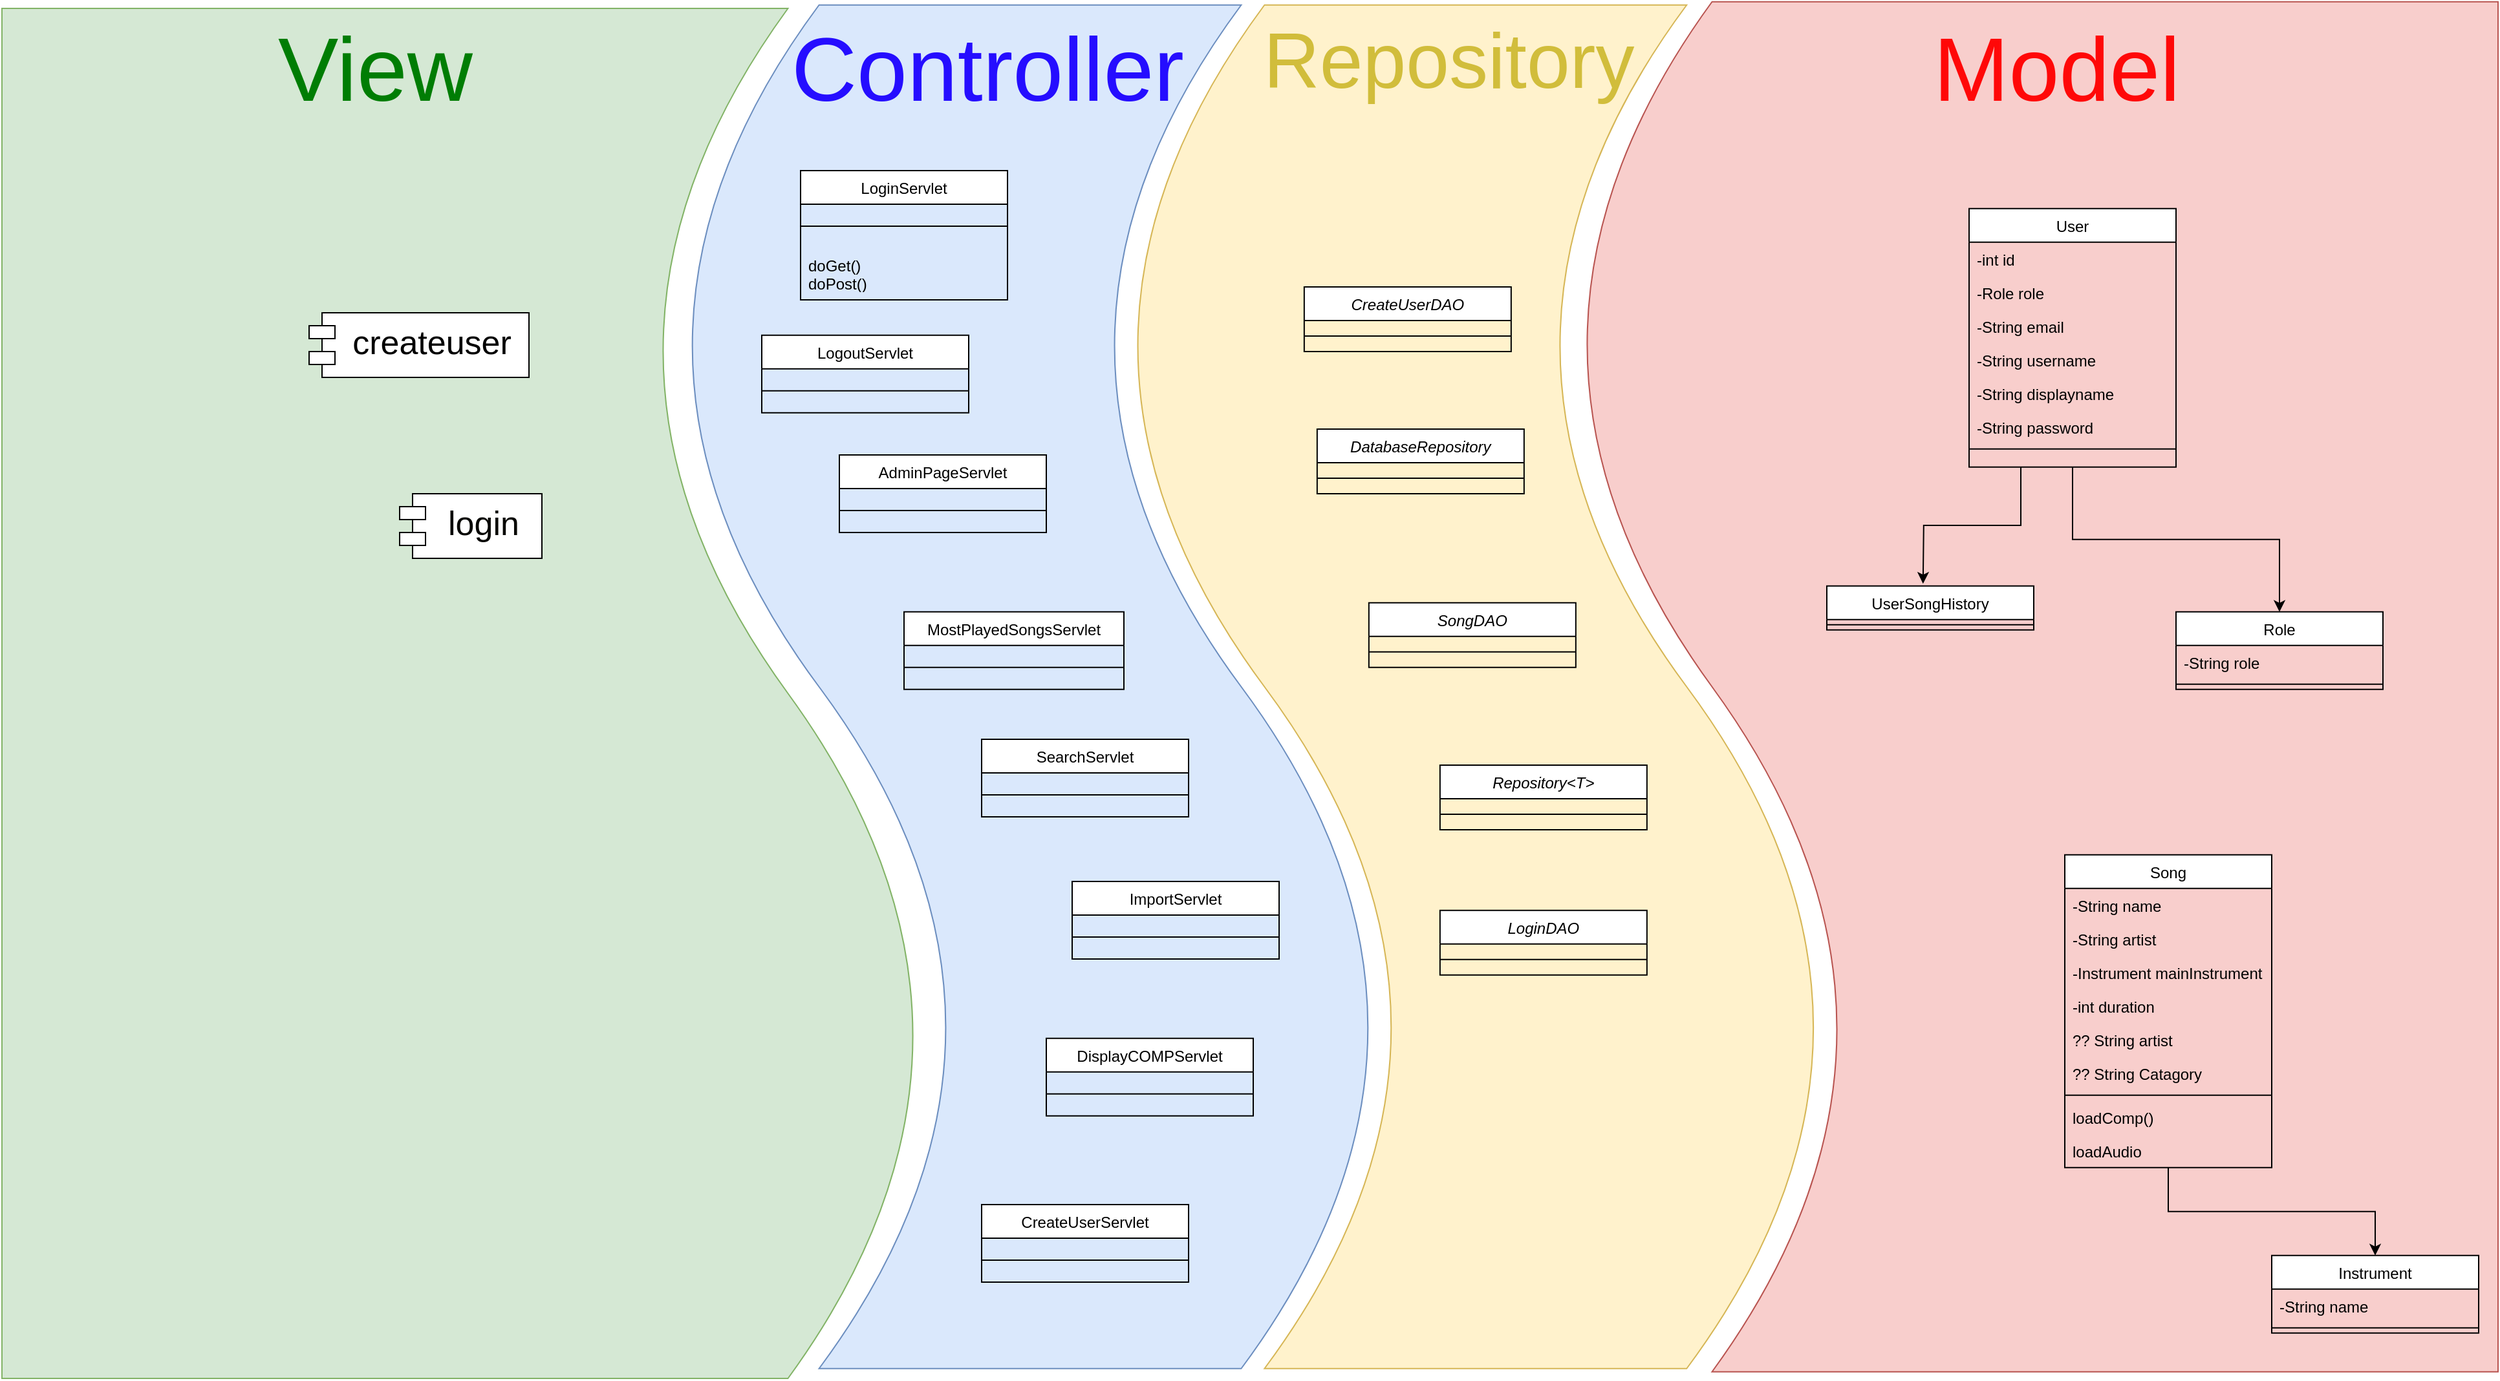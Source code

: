 <mxfile version="14.4.3" type="device"><diagram id="C5RBs43oDa-KdzZeNtuy" name="Page-1"><mxGraphModel dx="3044" dy="1878" grid="1" gridSize="10" guides="1" tooltips="1" connect="1" arrows="1" fold="1" page="1" pageScale="1" pageWidth="827" pageHeight="1169" math="0" shadow="0"><root><mxCell id="WIyWlLk6GJQsqaUBKTNV-0"/><mxCell id="WIyWlLk6GJQsqaUBKTNV-1" parent="WIyWlLk6GJQsqaUBKTNV-0"/><mxCell id="U07hk8CQEdqdBFjnbT-U-20" value="" style="shape=tape;whiteSpace=wrap;html=1;rotation=90;fillColor=#fff2cc;strokeColor=#d6b656;" vertex="1" parent="WIyWlLk6GJQsqaUBKTNV-1"><mxGeometry x="314.42" y="307.35" width="1055" height="544.07" as="geometry"/></mxCell><mxCell id="U07hk8CQEdqdBFjnbT-U-22" value="" style="shape=document;whiteSpace=wrap;html=1;boundedLbl=1;rotation=90;fillColor=#f8cecc;strokeColor=#b85450;" vertex="1" parent="WIyWlLk6GJQsqaUBKTNV-1"><mxGeometry x="745" y="221.88" width="1060" height="715" as="geometry"/></mxCell><mxCell id="U07hk8CQEdqdBFjnbT-U-23" style="edgeStyle=orthogonalEdgeStyle;rounded=0;orthogonalLoop=1;jettySize=auto;html=1;entryX=0.5;entryY=0;entryDx=0;entryDy=0;" edge="1" parent="WIyWlLk6GJQsqaUBKTNV-1" source="U07hk8CQEdqdBFjnbT-U-24" target="U07hk8CQEdqdBFjnbT-U-34"><mxGeometry relative="1" as="geometry"><mxPoint x="1489.5" y="1009.38" as="targetPoint"/></mxGeometry></mxCell><mxCell id="U07hk8CQEdqdBFjnbT-U-24" value="Song" style="swimlane;fontStyle=0;align=center;verticalAlign=top;childLayout=stackLayout;horizontal=1;startSize=26;horizontalStack=0;resizeParent=1;resizeLast=0;collapsible=1;marginBottom=0;rounded=0;shadow=0;strokeWidth=1;" vertex="1" parent="WIyWlLk6GJQsqaUBKTNV-1"><mxGeometry x="1297.5" y="709.38" width="160" height="242" as="geometry"><mxRectangle x="550" y="140" width="160" height="26" as="alternateBounds"/></mxGeometry></mxCell><mxCell id="U07hk8CQEdqdBFjnbT-U-25" value="-String name" style="text;align=left;verticalAlign=top;spacingLeft=4;spacingRight=4;overflow=hidden;rotatable=0;points=[[0,0.5],[1,0.5]];portConstraint=eastwest;" vertex="1" parent="U07hk8CQEdqdBFjnbT-U-24"><mxGeometry y="26" width="160" height="26" as="geometry"/></mxCell><mxCell id="U07hk8CQEdqdBFjnbT-U-26" value="-String artist" style="text;align=left;verticalAlign=top;spacingLeft=4;spacingRight=4;overflow=hidden;rotatable=0;points=[[0,0.5],[1,0.5]];portConstraint=eastwest;" vertex="1" parent="U07hk8CQEdqdBFjnbT-U-24"><mxGeometry y="52" width="160" height="26" as="geometry"/></mxCell><mxCell id="U07hk8CQEdqdBFjnbT-U-27" value="-Instrument mainInstrument" style="text;align=left;verticalAlign=top;spacingLeft=4;spacingRight=4;overflow=hidden;rotatable=0;points=[[0,0.5],[1,0.5]];portConstraint=eastwest;rounded=0;shadow=0;html=0;" vertex="1" parent="U07hk8CQEdqdBFjnbT-U-24"><mxGeometry y="78" width="160" height="26" as="geometry"/></mxCell><mxCell id="U07hk8CQEdqdBFjnbT-U-28" value="-int duration" style="text;align=left;verticalAlign=top;spacingLeft=4;spacingRight=4;overflow=hidden;rotatable=0;points=[[0,0.5],[1,0.5]];portConstraint=eastwest;rounded=0;shadow=0;html=0;" vertex="1" parent="U07hk8CQEdqdBFjnbT-U-24"><mxGeometry y="104" width="160" height="26" as="geometry"/></mxCell><mxCell id="U07hk8CQEdqdBFjnbT-U-29" value="?? String artist" style="text;align=left;verticalAlign=top;spacingLeft=4;spacingRight=4;overflow=hidden;rotatable=0;points=[[0,0.5],[1,0.5]];portConstraint=eastwest;rounded=0;shadow=0;html=0;" vertex="1" parent="U07hk8CQEdqdBFjnbT-U-24"><mxGeometry y="130" width="160" height="26" as="geometry"/></mxCell><mxCell id="U07hk8CQEdqdBFjnbT-U-30" value="?? String Catagory" style="text;align=left;verticalAlign=top;spacingLeft=4;spacingRight=4;overflow=hidden;rotatable=0;points=[[0,0.5],[1,0.5]];portConstraint=eastwest;rounded=0;shadow=0;html=0;" vertex="1" parent="U07hk8CQEdqdBFjnbT-U-24"><mxGeometry y="156" width="160" height="26" as="geometry"/></mxCell><mxCell id="U07hk8CQEdqdBFjnbT-U-31" value="" style="line;html=1;strokeWidth=1;align=left;verticalAlign=middle;spacingTop=-1;spacingLeft=3;spacingRight=3;rotatable=0;labelPosition=right;points=[];portConstraint=eastwest;" vertex="1" parent="U07hk8CQEdqdBFjnbT-U-24"><mxGeometry y="182" width="160" height="8" as="geometry"/></mxCell><mxCell id="U07hk8CQEdqdBFjnbT-U-32" value="loadComp()" style="text;align=left;verticalAlign=top;spacingLeft=4;spacingRight=4;overflow=hidden;rotatable=0;points=[[0,0.5],[1,0.5]];portConstraint=eastwest;" vertex="1" parent="U07hk8CQEdqdBFjnbT-U-24"><mxGeometry y="190" width="160" height="26" as="geometry"/></mxCell><mxCell id="U07hk8CQEdqdBFjnbT-U-33" value="loadAudio" style="text;align=left;verticalAlign=top;spacingLeft=4;spacingRight=4;overflow=hidden;rotatable=0;points=[[0,0.5],[1,0.5]];portConstraint=eastwest;" vertex="1" parent="U07hk8CQEdqdBFjnbT-U-24"><mxGeometry y="216" width="160" height="26" as="geometry"/></mxCell><mxCell id="U07hk8CQEdqdBFjnbT-U-34" value="Instrument" style="swimlane;fontStyle=0;align=center;verticalAlign=top;childLayout=stackLayout;horizontal=1;startSize=26;horizontalStack=0;resizeParent=1;resizeLast=0;collapsible=1;marginBottom=0;rounded=0;shadow=0;strokeWidth=1;" vertex="1" parent="WIyWlLk6GJQsqaUBKTNV-1"><mxGeometry x="1457.5" y="1019.38" width="160" height="60" as="geometry"><mxRectangle x="340" y="380" width="170" height="26" as="alternateBounds"/></mxGeometry></mxCell><mxCell id="U07hk8CQEdqdBFjnbT-U-35" value="-String name" style="text;align=left;verticalAlign=top;spacingLeft=4;spacingRight=4;overflow=hidden;rotatable=0;points=[[0,0.5],[1,0.5]];portConstraint=eastwest;" vertex="1" parent="U07hk8CQEdqdBFjnbT-U-34"><mxGeometry y="26" width="160" height="26" as="geometry"/></mxCell><mxCell id="U07hk8CQEdqdBFjnbT-U-36" value="" style="line;html=1;strokeWidth=1;align=left;verticalAlign=middle;spacingTop=-1;spacingLeft=3;spacingRight=3;rotatable=0;labelPosition=right;points=[];portConstraint=eastwest;" vertex="1" parent="U07hk8CQEdqdBFjnbT-U-34"><mxGeometry y="52" width="160" height="8" as="geometry"/></mxCell><mxCell id="U07hk8CQEdqdBFjnbT-U-37" style="edgeStyle=orthogonalEdgeStyle;rounded=0;orthogonalLoop=1;jettySize=auto;html=1;entryX=0.5;entryY=0;entryDx=0;entryDy=0;" edge="1" parent="WIyWlLk6GJQsqaUBKTNV-1" source="U07hk8CQEdqdBFjnbT-U-38" target="U07hk8CQEdqdBFjnbT-U-46"><mxGeometry relative="1" as="geometry"><mxPoint x="1415.5" y="511.38" as="targetPoint"/></mxGeometry></mxCell><mxCell id="U07hk8CQEdqdBFjnbT-U-38" value="User" style="swimlane;fontStyle=0;align=center;verticalAlign=top;childLayout=stackLayout;horizontal=1;startSize=26;horizontalStack=0;resizeParent=1;resizeLast=0;collapsible=1;marginBottom=0;rounded=0;shadow=0;strokeWidth=1;" vertex="1" parent="WIyWlLk6GJQsqaUBKTNV-1"><mxGeometry x="1223.5" y="209.38" width="160" height="200" as="geometry"><mxRectangle x="550" y="140" width="160" height="26" as="alternateBounds"/></mxGeometry></mxCell><mxCell id="U07hk8CQEdqdBFjnbT-U-39" value="-int id" style="text;align=left;verticalAlign=top;spacingLeft=4;spacingRight=4;overflow=hidden;rotatable=0;points=[[0,0.5],[1,0.5]];portConstraint=eastwest;" vertex="1" parent="U07hk8CQEdqdBFjnbT-U-38"><mxGeometry y="26" width="160" height="26" as="geometry"/></mxCell><mxCell id="U07hk8CQEdqdBFjnbT-U-40" value="-Role role" style="text;align=left;verticalAlign=top;spacingLeft=4;spacingRight=4;overflow=hidden;rotatable=0;points=[[0,0.5],[1,0.5]];portConstraint=eastwest;rounded=0;shadow=0;html=0;" vertex="1" parent="U07hk8CQEdqdBFjnbT-U-38"><mxGeometry y="52" width="160" height="26" as="geometry"/></mxCell><mxCell id="U07hk8CQEdqdBFjnbT-U-41" value="-String email" style="text;align=left;verticalAlign=top;spacingLeft=4;spacingRight=4;overflow=hidden;rotatable=0;points=[[0,0.5],[1,0.5]];portConstraint=eastwest;rounded=0;shadow=0;html=0;" vertex="1" parent="U07hk8CQEdqdBFjnbT-U-38"><mxGeometry y="78" width="160" height="26" as="geometry"/></mxCell><mxCell id="U07hk8CQEdqdBFjnbT-U-42" value="-String username" style="text;align=left;verticalAlign=top;spacingLeft=4;spacingRight=4;overflow=hidden;rotatable=0;points=[[0,0.5],[1,0.5]];portConstraint=eastwest;rounded=0;shadow=0;html=0;" vertex="1" parent="U07hk8CQEdqdBFjnbT-U-38"><mxGeometry y="104" width="160" height="26" as="geometry"/></mxCell><mxCell id="U07hk8CQEdqdBFjnbT-U-43" value="-String displayname" style="text;align=left;verticalAlign=top;spacingLeft=4;spacingRight=4;overflow=hidden;rotatable=0;points=[[0,0.5],[1,0.5]];portConstraint=eastwest;rounded=0;shadow=0;html=0;" vertex="1" parent="U07hk8CQEdqdBFjnbT-U-38"><mxGeometry y="130" width="160" height="26" as="geometry"/></mxCell><mxCell id="U07hk8CQEdqdBFjnbT-U-44" value="-String password" style="text;align=left;verticalAlign=top;spacingLeft=4;spacingRight=4;overflow=hidden;rotatable=0;points=[[0,0.5],[1,0.5]];portConstraint=eastwest;rounded=0;shadow=0;html=0;" vertex="1" parent="U07hk8CQEdqdBFjnbT-U-38"><mxGeometry y="156" width="160" height="26" as="geometry"/></mxCell><mxCell id="U07hk8CQEdqdBFjnbT-U-45" value="" style="line;html=1;strokeWidth=1;align=left;verticalAlign=middle;spacingTop=-1;spacingLeft=3;spacingRight=3;rotatable=0;labelPosition=right;points=[];portConstraint=eastwest;" vertex="1" parent="U07hk8CQEdqdBFjnbT-U-38"><mxGeometry y="182" width="160" height="8" as="geometry"/></mxCell><mxCell id="U07hk8CQEdqdBFjnbT-U-46" value="Role" style="swimlane;fontStyle=0;align=center;verticalAlign=top;childLayout=stackLayout;horizontal=1;startSize=26;horizontalStack=0;resizeParent=1;resizeLast=0;collapsible=1;marginBottom=0;rounded=0;shadow=0;strokeWidth=1;" vertex="1" parent="WIyWlLk6GJQsqaUBKTNV-1"><mxGeometry x="1383.5" y="521.38" width="160" height="60" as="geometry"><mxRectangle x="340" y="380" width="170" height="26" as="alternateBounds"/></mxGeometry></mxCell><mxCell id="U07hk8CQEdqdBFjnbT-U-47" value="-String role" style="text;align=left;verticalAlign=top;spacingLeft=4;spacingRight=4;overflow=hidden;rotatable=0;points=[[0,0.5],[1,0.5]];portConstraint=eastwest;" vertex="1" parent="U07hk8CQEdqdBFjnbT-U-46"><mxGeometry y="26" width="160" height="26" as="geometry"/></mxCell><mxCell id="U07hk8CQEdqdBFjnbT-U-48" value="" style="line;html=1;strokeWidth=1;align=left;verticalAlign=middle;spacingTop=-1;spacingLeft=3;spacingRight=3;rotatable=0;labelPosition=right;points=[];portConstraint=eastwest;" vertex="1" parent="U07hk8CQEdqdBFjnbT-U-46"><mxGeometry y="52" width="160" height="8" as="geometry"/></mxCell><mxCell id="U07hk8CQEdqdBFjnbT-U-49" style="edgeStyle=orthogonalEdgeStyle;rounded=0;orthogonalLoop=1;jettySize=auto;html=1;entryX=0.465;entryY=-0.052;entryDx=0;entryDy=0;entryPerimeter=0;exitX=0.25;exitY=1;exitDx=0;exitDy=0;" edge="1" parent="WIyWlLk6GJQsqaUBKTNV-1" source="U07hk8CQEdqdBFjnbT-U-38"><mxGeometry relative="1" as="geometry"><mxPoint x="1187.9" y="499.612" as="targetPoint"/><mxPoint x="1253.5" y="411.38" as="sourcePoint"/></mxGeometry></mxCell><mxCell id="U07hk8CQEdqdBFjnbT-U-50" value="UserSongHistory" style="swimlane;fontStyle=0;align=center;verticalAlign=top;childLayout=stackLayout;horizontal=1;startSize=26;horizontalStack=0;resizeParent=1;resizeLast=0;collapsible=1;marginBottom=0;rounded=0;shadow=0;strokeWidth=1;" vertex="1" parent="WIyWlLk6GJQsqaUBKTNV-1"><mxGeometry x="1113.5" y="501.38" width="160" height="34" as="geometry"><mxRectangle x="340" y="380" width="170" height="26" as="alternateBounds"/></mxGeometry></mxCell><mxCell id="U07hk8CQEdqdBFjnbT-U-51" value="" style="line;html=1;strokeWidth=1;align=left;verticalAlign=middle;spacingTop=-1;spacingLeft=3;spacingRight=3;rotatable=0;labelPosition=right;points=[];portConstraint=eastwest;" vertex="1" parent="U07hk8CQEdqdBFjnbT-U-50"><mxGeometry y="26" width="160" height="8" as="geometry"/></mxCell><mxCell id="U07hk8CQEdqdBFjnbT-U-53" value="" style="shape=document;whiteSpace=wrap;html=1;boundedLbl=1;rotation=-90;fillColor=#d5e8d4;strokeColor=#82b366;" vertex="1" parent="WIyWlLk6GJQsqaUBKTNV-1"><mxGeometry x="-470" y="227" width="1060" height="715" as="geometry"/></mxCell><mxCell id="U07hk8CQEdqdBFjnbT-U-54" value="CreateUserDAO" style="swimlane;fontStyle=2;align=center;verticalAlign=top;childLayout=stackLayout;horizontal=1;startSize=26;horizontalStack=0;resizeParent=1;resizeLast=0;collapsible=1;marginBottom=0;rounded=0;shadow=0;strokeWidth=1;" vertex="1" parent="WIyWlLk6GJQsqaUBKTNV-1"><mxGeometry x="709.42" y="270" width="160" height="50" as="geometry"><mxRectangle x="230" y="140" width="160" height="26" as="alternateBounds"/></mxGeometry></mxCell><mxCell id="U07hk8CQEdqdBFjnbT-U-56" value="" style="line;html=1;strokeWidth=1;align=left;verticalAlign=middle;spacingTop=-1;spacingLeft=3;spacingRight=3;rotatable=0;labelPosition=right;points=[];portConstraint=eastwest;" vertex="1" parent="U07hk8CQEdqdBFjnbT-U-54"><mxGeometry y="26" width="160" height="24" as="geometry"/></mxCell><mxCell id="U07hk8CQEdqdBFjnbT-U-64" value="Model" style="text;align=left;verticalAlign=top;spacingLeft=4;spacingRight=4;overflow=hidden;rotatable=0;points=[[0,0.5],[1,0.5]];portConstraint=eastwest;rounded=0;shadow=0;html=0;fontSize=70;fontColor=#FF0808;" vertex="1" parent="WIyWlLk6GJQsqaUBKTNV-1"><mxGeometry x="1190" y="50" width="245.77" height="120" as="geometry"/></mxCell><mxCell id="U07hk8CQEdqdBFjnbT-U-66" value="View" style="text;align=left;verticalAlign=top;spacingLeft=4;spacingRight=4;overflow=hidden;rotatable=0;points=[[0,0.5],[1,0.5]];portConstraint=eastwest;rounded=0;shadow=0;html=0;fontSize=70;fontColor=#007D04;" vertex="1" parent="WIyWlLk6GJQsqaUBKTNV-1"><mxGeometry x="-90" y="50" width="350" height="120" as="geometry"/></mxCell><mxCell id="U07hk8CQEdqdBFjnbT-U-85" value="SongDAO" style="swimlane;fontStyle=2;align=center;verticalAlign=top;childLayout=stackLayout;horizontal=1;startSize=26;horizontalStack=0;resizeParent=1;resizeLast=0;collapsible=1;marginBottom=0;rounded=0;shadow=0;strokeWidth=1;" vertex="1" parent="WIyWlLk6GJQsqaUBKTNV-1"><mxGeometry x="759.42" y="514.38" width="160" height="50" as="geometry"><mxRectangle x="230" y="140" width="160" height="26" as="alternateBounds"/></mxGeometry></mxCell><mxCell id="U07hk8CQEdqdBFjnbT-U-86" value="" style="line;html=1;strokeWidth=1;align=left;verticalAlign=middle;spacingTop=-1;spacingLeft=3;spacingRight=3;rotatable=0;labelPosition=right;points=[];portConstraint=eastwest;" vertex="1" parent="U07hk8CQEdqdBFjnbT-U-85"><mxGeometry y="26" width="160" height="24" as="geometry"/></mxCell><mxCell id="U07hk8CQEdqdBFjnbT-U-87" value="LoginDAO" style="swimlane;fontStyle=2;align=center;verticalAlign=top;childLayout=stackLayout;horizontal=1;startSize=26;horizontalStack=0;resizeParent=1;resizeLast=0;collapsible=1;marginBottom=0;rounded=0;shadow=0;strokeWidth=1;" vertex="1" parent="WIyWlLk6GJQsqaUBKTNV-1"><mxGeometry x="814.42" y="752.38" width="160" height="50" as="geometry"><mxRectangle x="230" y="140" width="160" height="26" as="alternateBounds"/></mxGeometry></mxCell><mxCell id="U07hk8CQEdqdBFjnbT-U-88" value="" style="line;html=1;strokeWidth=1;align=left;verticalAlign=middle;spacingTop=-1;spacingLeft=3;spacingRight=3;rotatable=0;labelPosition=right;points=[];portConstraint=eastwest;" vertex="1" parent="U07hk8CQEdqdBFjnbT-U-87"><mxGeometry y="26" width="160" height="24" as="geometry"/></mxCell><mxCell id="U07hk8CQEdqdBFjnbT-U-89" value="" style="shape=tape;whiteSpace=wrap;html=1;rotation=90;fillColor=#dae8fc;strokeColor=#6c8ebf;" vertex="1" parent="WIyWlLk6GJQsqaUBKTNV-1"><mxGeometry x="-30" y="307.35" width="1055" height="544.07" as="geometry"/></mxCell><mxCell id="U07hk8CQEdqdBFjnbT-U-90" value="LoginServlet" style="swimlane;fontStyle=0;align=center;verticalAlign=top;childLayout=stackLayout;horizontal=1;startSize=26;horizontalStack=0;resizeParent=1;resizeLast=0;collapsible=1;marginBottom=0;rounded=0;shadow=0;strokeWidth=1;" vertex="1" parent="WIyWlLk6GJQsqaUBKTNV-1"><mxGeometry x="320" y="180" width="160" height="100" as="geometry"><mxRectangle x="340" y="380" width="170" height="26" as="alternateBounds"/></mxGeometry></mxCell><mxCell id="U07hk8CQEdqdBFjnbT-U-91" value="" style="line;html=1;strokeWidth=1;align=left;verticalAlign=middle;spacingTop=-1;spacingLeft=3;spacingRight=3;rotatable=0;labelPosition=right;points=[];portConstraint=eastwest;" vertex="1" parent="U07hk8CQEdqdBFjnbT-U-90"><mxGeometry y="26" width="160" height="34" as="geometry"/></mxCell><mxCell id="U07hk8CQEdqdBFjnbT-U-92" value="doGet()&#10;doPost()" style="text;align=left;verticalAlign=top;spacingLeft=4;spacingRight=4;overflow=hidden;rotatable=0;points=[[0,0.5],[1,0.5]];portConstraint=eastwest;rounded=0;shadow=0;html=0;" vertex="1" parent="U07hk8CQEdqdBFjnbT-U-90"><mxGeometry y="60" width="160" height="30" as="geometry"/></mxCell><mxCell id="U07hk8CQEdqdBFjnbT-U-93" value="Controller" style="text;align=left;verticalAlign=top;spacingLeft=4;spacingRight=4;overflow=hidden;rotatable=0;points=[[0,0.5],[1,0.5]];portConstraint=eastwest;rounded=0;shadow=0;html=0;fontSize=70;fontColor=#250DFF;" vertex="1" parent="WIyWlLk6GJQsqaUBKTNV-1"><mxGeometry x="307" y="50" width="331.77" height="120" as="geometry"/></mxCell><mxCell id="U07hk8CQEdqdBFjnbT-U-94" value="LogoutServlet" style="swimlane;fontStyle=0;align=center;verticalAlign=top;childLayout=stackLayout;horizontal=1;startSize=26;horizontalStack=0;resizeParent=1;resizeLast=0;collapsible=1;marginBottom=0;rounded=0;shadow=0;strokeWidth=1;" vertex="1" parent="WIyWlLk6GJQsqaUBKTNV-1"><mxGeometry x="290" y="307.35" width="160" height="60" as="geometry"><mxRectangle x="340" y="380" width="170" height="26" as="alternateBounds"/></mxGeometry></mxCell><mxCell id="U07hk8CQEdqdBFjnbT-U-95" value="" style="line;html=1;strokeWidth=1;align=left;verticalAlign=middle;spacingTop=-1;spacingLeft=3;spacingRight=3;rotatable=0;labelPosition=right;points=[];portConstraint=eastwest;" vertex="1" parent="U07hk8CQEdqdBFjnbT-U-94"><mxGeometry y="26" width="160" height="34" as="geometry"/></mxCell><mxCell id="U07hk8CQEdqdBFjnbT-U-96" value="AdminPageServlet" style="swimlane;fontStyle=0;align=center;verticalAlign=top;childLayout=stackLayout;horizontal=1;startSize=26;horizontalStack=0;resizeParent=1;resizeLast=0;collapsible=1;marginBottom=0;rounded=0;shadow=0;strokeWidth=1;" vertex="1" parent="WIyWlLk6GJQsqaUBKTNV-1"><mxGeometry x="350" y="400" width="160" height="60" as="geometry"><mxRectangle x="340" y="380" width="170" height="26" as="alternateBounds"/></mxGeometry></mxCell><mxCell id="U07hk8CQEdqdBFjnbT-U-97" value="" style="line;html=1;strokeWidth=1;align=left;verticalAlign=middle;spacingTop=-1;spacingLeft=3;spacingRight=3;rotatable=0;labelPosition=right;points=[];portConstraint=eastwest;" vertex="1" parent="U07hk8CQEdqdBFjnbT-U-96"><mxGeometry y="26" width="160" height="34" as="geometry"/></mxCell><mxCell id="U07hk8CQEdqdBFjnbT-U-98" value="MostPlayedSongsServlet" style="swimlane;fontStyle=0;align=center;verticalAlign=top;childLayout=stackLayout;horizontal=1;startSize=26;horizontalStack=0;resizeParent=1;resizeLast=0;collapsible=1;marginBottom=0;rounded=0;shadow=0;strokeWidth=1;" vertex="1" parent="WIyWlLk6GJQsqaUBKTNV-1"><mxGeometry x="400" y="521.38" width="170" height="60" as="geometry"><mxRectangle x="340" y="380" width="170" height="26" as="alternateBounds"/></mxGeometry></mxCell><mxCell id="U07hk8CQEdqdBFjnbT-U-99" value="" style="line;html=1;strokeWidth=1;align=left;verticalAlign=middle;spacingTop=-1;spacingLeft=3;spacingRight=3;rotatable=0;labelPosition=right;points=[];portConstraint=eastwest;" vertex="1" parent="U07hk8CQEdqdBFjnbT-U-98"><mxGeometry y="26" width="170" height="34" as="geometry"/></mxCell><mxCell id="U07hk8CQEdqdBFjnbT-U-100" value="SearchServlet" style="swimlane;fontStyle=0;align=center;verticalAlign=top;childLayout=stackLayout;horizontal=1;startSize=26;horizontalStack=0;resizeParent=1;resizeLast=0;collapsible=1;marginBottom=0;rounded=0;shadow=0;strokeWidth=1;" vertex="1" parent="WIyWlLk6GJQsqaUBKTNV-1"><mxGeometry x="460" y="620" width="160" height="60" as="geometry"><mxRectangle x="340" y="380" width="170" height="26" as="alternateBounds"/></mxGeometry></mxCell><mxCell id="U07hk8CQEdqdBFjnbT-U-101" value="" style="line;html=1;strokeWidth=1;align=left;verticalAlign=middle;spacingTop=-1;spacingLeft=3;spacingRight=3;rotatable=0;labelPosition=right;points=[];portConstraint=eastwest;" vertex="1" parent="U07hk8CQEdqdBFjnbT-U-100"><mxGeometry y="26" width="160" height="34" as="geometry"/></mxCell><mxCell id="U07hk8CQEdqdBFjnbT-U-102" value="ImportServlet" style="swimlane;fontStyle=0;align=center;verticalAlign=top;childLayout=stackLayout;horizontal=1;startSize=26;horizontalStack=0;resizeParent=1;resizeLast=0;collapsible=1;marginBottom=0;rounded=0;shadow=0;strokeWidth=1;" vertex="1" parent="WIyWlLk6GJQsqaUBKTNV-1"><mxGeometry x="530" y="730" width="160" height="60" as="geometry"><mxRectangle x="340" y="380" width="170" height="26" as="alternateBounds"/></mxGeometry></mxCell><mxCell id="U07hk8CQEdqdBFjnbT-U-103" value="" style="line;html=1;strokeWidth=1;align=left;verticalAlign=middle;spacingTop=-1;spacingLeft=3;spacingRight=3;rotatable=0;labelPosition=right;points=[];portConstraint=eastwest;" vertex="1" parent="U07hk8CQEdqdBFjnbT-U-102"><mxGeometry y="26" width="160" height="34" as="geometry"/></mxCell><mxCell id="U07hk8CQEdqdBFjnbT-U-104" value="DisplayCOMPServlet" style="swimlane;fontStyle=0;align=center;verticalAlign=top;childLayout=stackLayout;horizontal=1;startSize=26;horizontalStack=0;resizeParent=1;resizeLast=0;collapsible=1;marginBottom=0;rounded=0;shadow=0;strokeWidth=1;" vertex="1" parent="WIyWlLk6GJQsqaUBKTNV-1"><mxGeometry x="510" y="851.42" width="160" height="60" as="geometry"><mxRectangle x="340" y="380" width="170" height="26" as="alternateBounds"/></mxGeometry></mxCell><mxCell id="U07hk8CQEdqdBFjnbT-U-105" value="" style="line;html=1;strokeWidth=1;align=left;verticalAlign=middle;spacingTop=-1;spacingLeft=3;spacingRight=3;rotatable=0;labelPosition=right;points=[];portConstraint=eastwest;" vertex="1" parent="U07hk8CQEdqdBFjnbT-U-104"><mxGeometry y="26" width="160" height="34" as="geometry"/></mxCell><mxCell id="U07hk8CQEdqdBFjnbT-U-106" value="CreateUserServlet" style="swimlane;fontStyle=0;align=center;verticalAlign=top;childLayout=stackLayout;horizontal=1;startSize=26;horizontalStack=0;resizeParent=1;resizeLast=0;collapsible=1;marginBottom=0;rounded=0;shadow=0;strokeWidth=1;" vertex="1" parent="WIyWlLk6GJQsqaUBKTNV-1"><mxGeometry x="460" y="980" width="160" height="60" as="geometry"><mxRectangle x="340" y="380" width="170" height="26" as="alternateBounds"/></mxGeometry></mxCell><mxCell id="U07hk8CQEdqdBFjnbT-U-107" value="" style="line;html=1;strokeWidth=1;align=left;verticalAlign=middle;spacingTop=-1;spacingLeft=3;spacingRight=3;rotatable=0;labelPosition=right;points=[];portConstraint=eastwest;" vertex="1" parent="U07hk8CQEdqdBFjnbT-U-106"><mxGeometry y="26" width="160" height="34" as="geometry"/></mxCell><mxCell id="U07hk8CQEdqdBFjnbT-U-108" value="Repository" style="text;align=left;verticalAlign=top;spacingLeft=4;spacingRight=4;overflow=hidden;rotatable=0;points=[[0,0.5],[1,0.5]];portConstraint=eastwest;rounded=0;shadow=0;html=0;fontSize=60;fontColor=#D1BD3B;" vertex="1" parent="WIyWlLk6GJQsqaUBKTNV-1"><mxGeometry x="672" y="50" width="331.77" height="120" as="geometry"/></mxCell><mxCell id="U07hk8CQEdqdBFjnbT-U-110" value="DatabaseRepository" style="swimlane;fontStyle=2;align=center;verticalAlign=top;childLayout=stackLayout;horizontal=1;startSize=26;horizontalStack=0;resizeParent=1;resizeLast=0;collapsible=1;marginBottom=0;rounded=0;shadow=0;strokeWidth=1;" vertex="1" parent="WIyWlLk6GJQsqaUBKTNV-1"><mxGeometry x="719.42" y="380" width="160" height="50" as="geometry"><mxRectangle x="230" y="140" width="160" height="26" as="alternateBounds"/></mxGeometry></mxCell><mxCell id="U07hk8CQEdqdBFjnbT-U-111" value="" style="line;html=1;strokeWidth=1;align=left;verticalAlign=middle;spacingTop=-1;spacingLeft=3;spacingRight=3;rotatable=0;labelPosition=right;points=[];portConstraint=eastwest;" vertex="1" parent="U07hk8CQEdqdBFjnbT-U-110"><mxGeometry y="26" width="160" height="24" as="geometry"/></mxCell><mxCell id="U07hk8CQEdqdBFjnbT-U-112" value="Repository&lt;T&gt;" style="swimlane;fontStyle=2;align=center;verticalAlign=top;childLayout=stackLayout;horizontal=1;startSize=26;horizontalStack=0;resizeParent=1;resizeLast=0;collapsible=1;marginBottom=0;rounded=0;shadow=0;strokeWidth=1;" vertex="1" parent="WIyWlLk6GJQsqaUBKTNV-1"><mxGeometry x="814.42" y="640" width="160" height="50" as="geometry"><mxRectangle x="230" y="140" width="160" height="26" as="alternateBounds"/></mxGeometry></mxCell><mxCell id="U07hk8CQEdqdBFjnbT-U-113" value="" style="line;html=1;strokeWidth=1;align=left;verticalAlign=middle;spacingTop=-1;spacingLeft=3;spacingRight=3;rotatable=0;labelPosition=right;points=[];portConstraint=eastwest;" vertex="1" parent="U07hk8CQEdqdBFjnbT-U-112"><mxGeometry y="26" width="160" height="24" as="geometry"/></mxCell><mxCell id="U07hk8CQEdqdBFjnbT-U-114" value="createuser" style="shape=module;align=left;spacingLeft=20;align=center;verticalAlign=top;fontSize=26;" vertex="1" parent="WIyWlLk6GJQsqaUBKTNV-1"><mxGeometry x="-60" y="290" width="170" height="50" as="geometry"/></mxCell><mxCell id="U07hk8CQEdqdBFjnbT-U-116" value="login" style="shape=module;align=left;spacingLeft=20;align=center;verticalAlign=top;fontSize=26;fontColor=#050501;" vertex="1" parent="WIyWlLk6GJQsqaUBKTNV-1"><mxGeometry x="10" y="430" width="110" height="50" as="geometry"/></mxCell></root></mxGraphModel></diagram></mxfile>